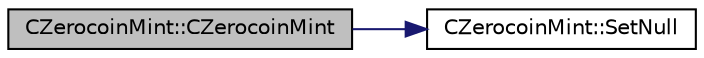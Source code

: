 digraph "CZerocoinMint::CZerocoinMint"
{
  edge [fontname="Helvetica",fontsize="10",labelfontname="Helvetica",labelfontsize="10"];
  node [fontname="Helvetica",fontsize="10",shape=record];
  rankdir="LR";
  Node0 [label="CZerocoinMint::CZerocoinMint",height=0.2,width=0.4,color="black", fillcolor="grey75", style="filled", fontcolor="black"];
  Node0 -> Node1 [color="midnightblue",fontsize="10",style="solid",fontname="Helvetica"];
  Node1 [label="CZerocoinMint::SetNull",height=0.2,width=0.4,color="black", fillcolor="white", style="filled",URL="$class_c_zerocoin_mint.html#afd517487620060b8c218a6376c2983d7"];
}
